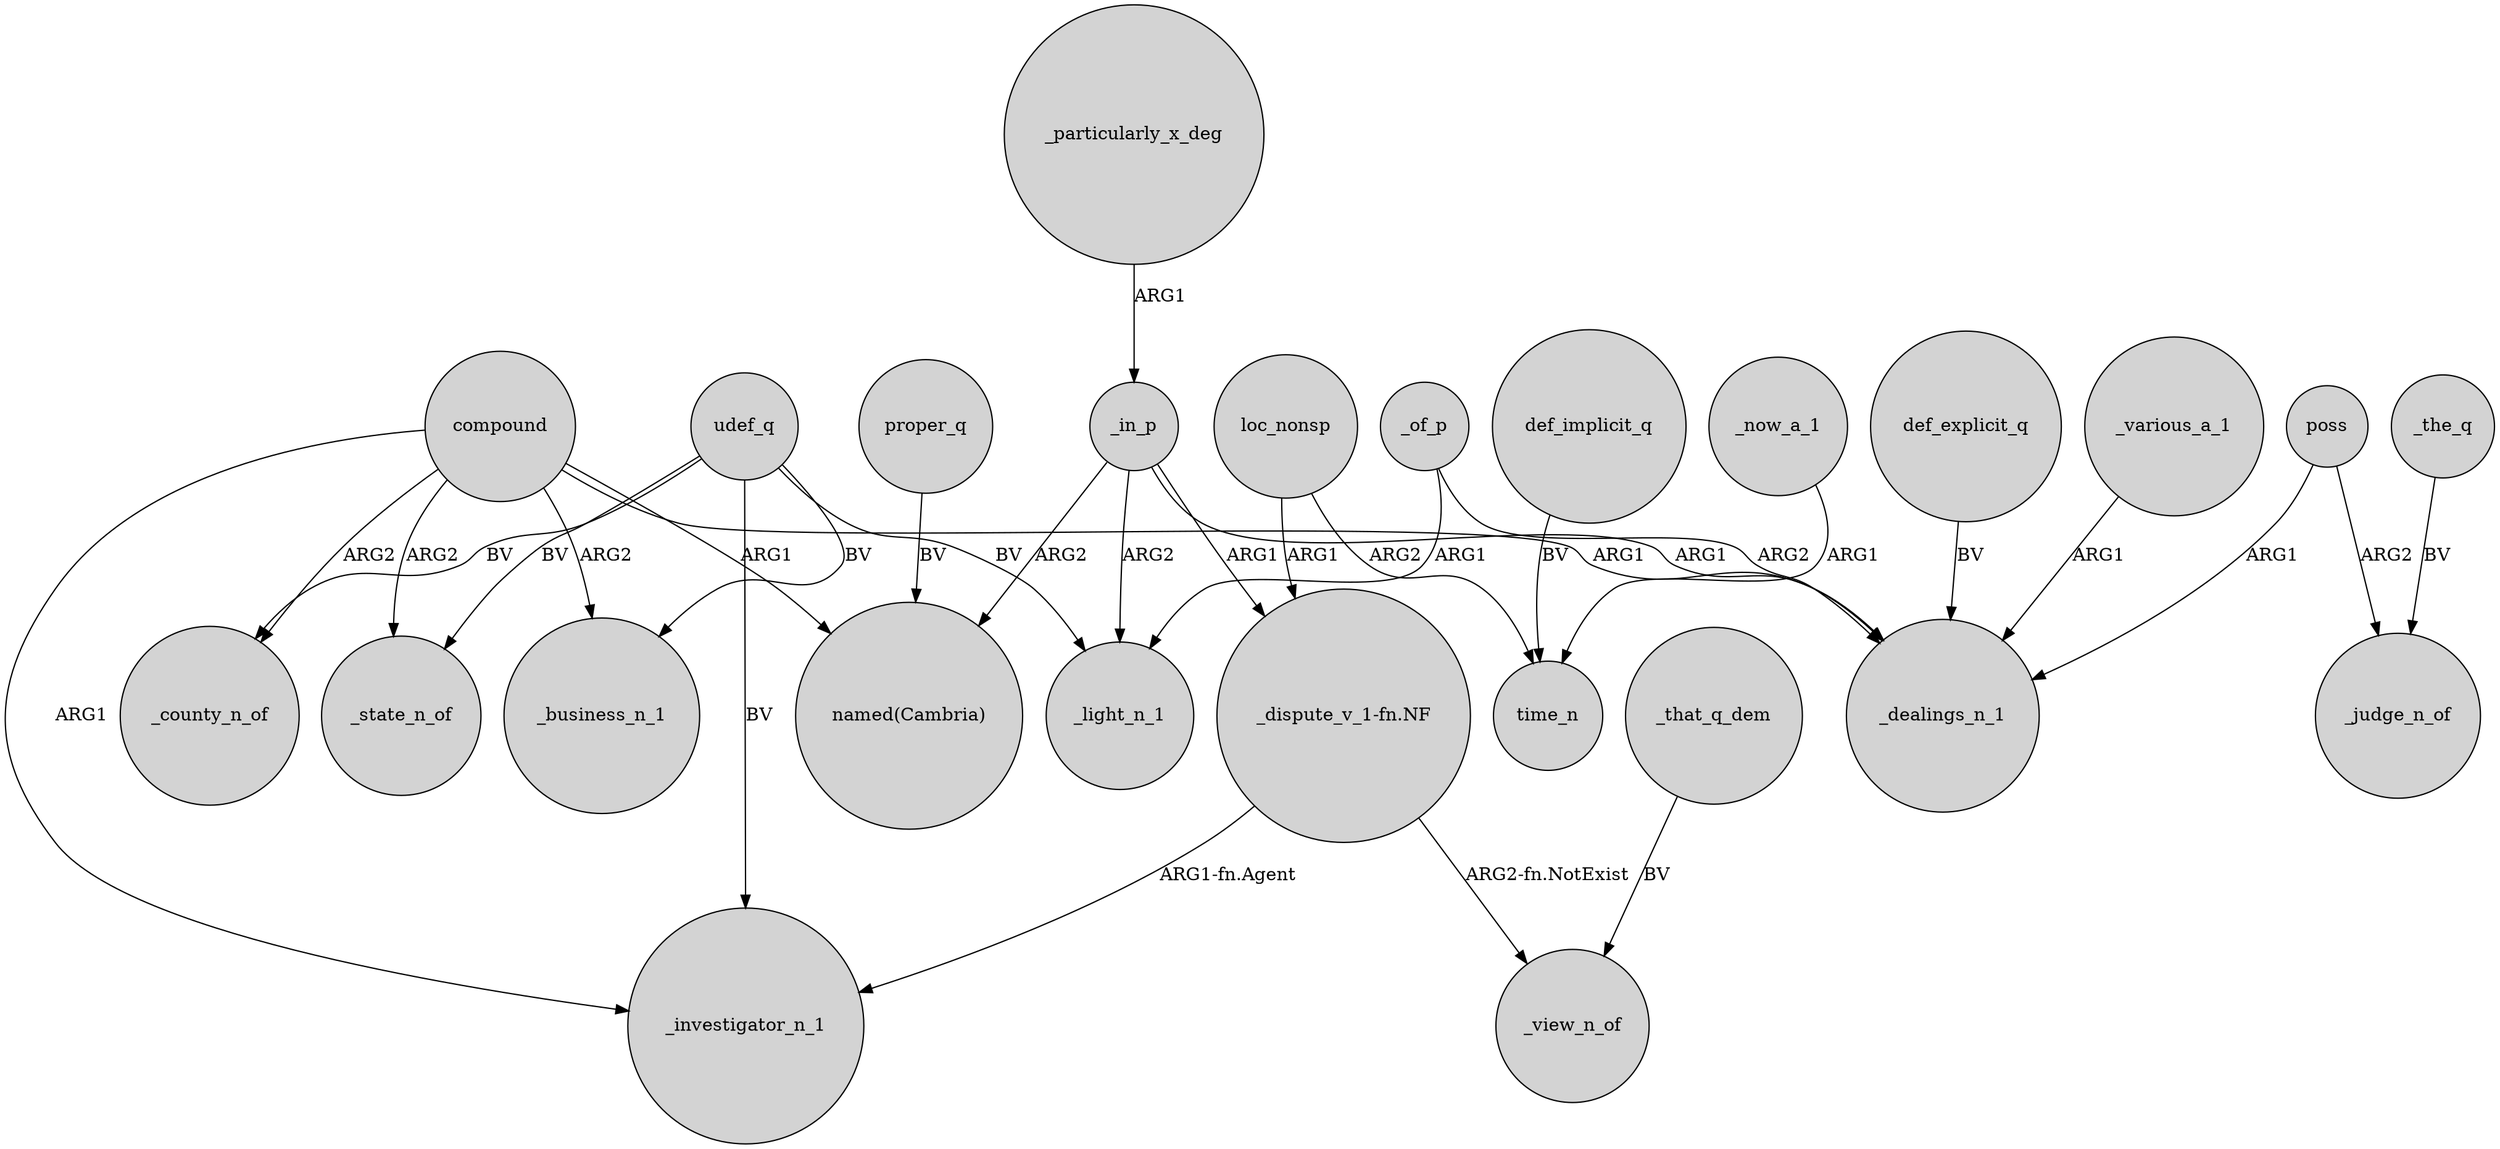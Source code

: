 digraph {
	node [shape=circle style=filled]
	_various_a_1 -> _dealings_n_1 [label=ARG1]
	"_dispute_v_1-fn.NF" -> _view_n_of [label="ARG2-fn.NotExist"]
	def_implicit_q -> time_n [label=BV]
	_particularly_x_deg -> _in_p [label=ARG1]
	udef_q -> _state_n_of [label=BV]
	_in_p -> _dealings_n_1 [label=ARG1]
	_in_p -> _light_n_1 [label=ARG2]
	_in_p -> "named(Cambria)" [label=ARG2]
	compound -> _county_n_of [label=ARG2]
	compound -> _state_n_of [label=ARG2]
	udef_q -> _county_n_of [label=BV]
	loc_nonsp -> time_n [label=ARG2]
	loc_nonsp -> "_dispute_v_1-fn.NF" [label=ARG1]
	def_explicit_q -> _dealings_n_1 [label=BV]
	"_dispute_v_1-fn.NF" -> _investigator_n_1 [label="ARG1-fn.Agent"]
	compound -> "named(Cambria)" [label=ARG1]
	proper_q -> "named(Cambria)" [label=BV]
	_now_a_1 -> time_n [label=ARG1]
	_in_p -> "_dispute_v_1-fn.NF" [label=ARG1]
	compound -> _business_n_1 [label=ARG2]
	compound -> _investigator_n_1 [label=ARG1]
	poss -> _judge_n_of [label=ARG2]
	compound -> _dealings_n_1 [label=ARG1]
	_that_q_dem -> _view_n_of [label=BV]
	udef_q -> _business_n_1 [label=BV]
	poss -> _dealings_n_1 [label=ARG1]
	udef_q -> _investigator_n_1 [label=BV]
	_of_p -> _light_n_1 [label=ARG1]
	_the_q -> _judge_n_of [label=BV]
	_of_p -> _dealings_n_1 [label=ARG2]
	udef_q -> _light_n_1 [label=BV]
}
